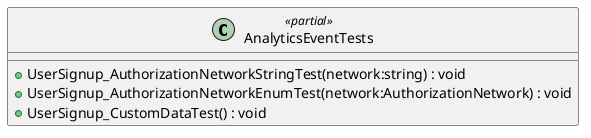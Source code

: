 @startuml
class AnalyticsEventTests <<partial>> {
    + UserSignup_AuthorizationNetworkStringTest(network:string) : void
    + UserSignup_AuthorizationNetworkEnumTest(network:AuthorizationNetwork) : void
    + UserSignup_CustomDataTest() : void
}
@enduml
